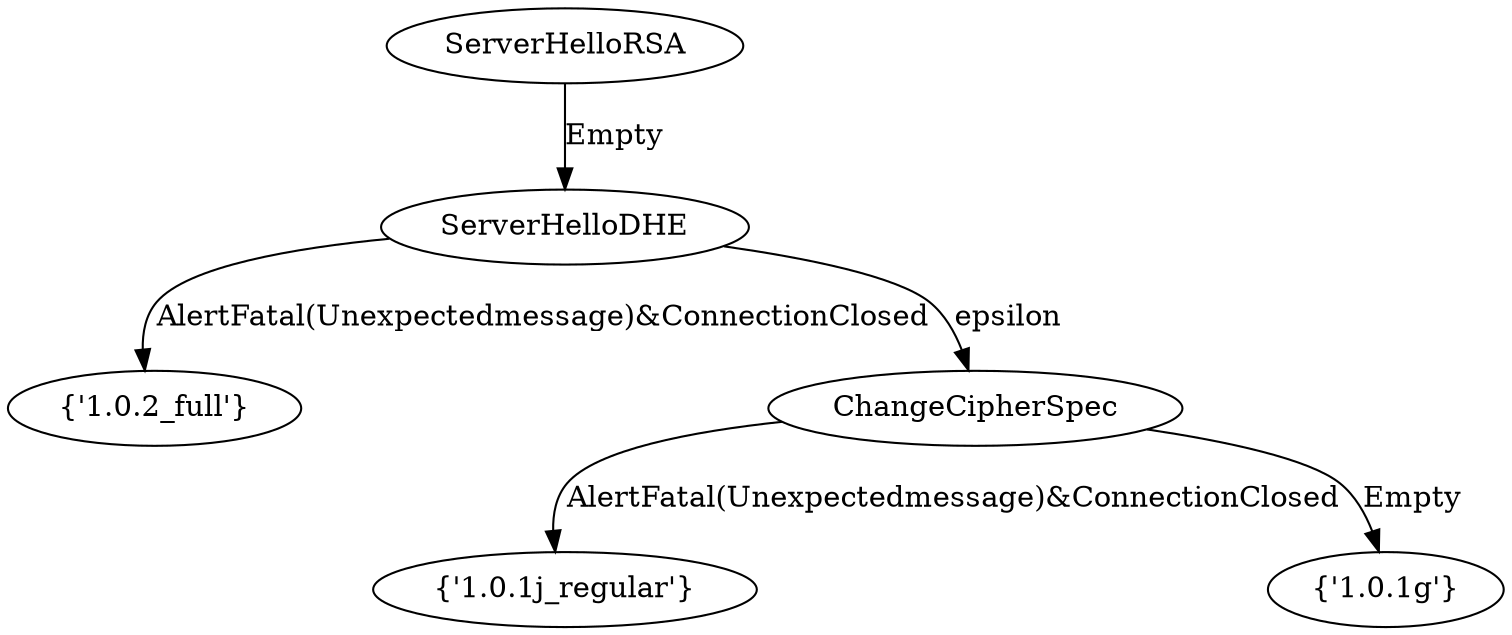 digraph "" {
	node [label="\N"];
	a0	[label=ServerHelloRSA];
	a1	[label=ServerHelloDHE];
	a0 -> a1	[key=0,
		label=Empty];
	a3	[label="{'1.0.2_full'}"];
	a1 -> a3	[key=0,
		label="AlertFatal(Unexpectedmessage)&ConnectionClosed"];
	a4	[label=ChangeCipherSpec];
	a1 -> a4	[key=0,
		label=epsilon];
	a9	[label="{'1.0.1j_regular'}"];
	a4 -> a9	[key=0,
		label="AlertFatal(Unexpectedmessage)&ConnectionClosed"];
	a6	[label="{'1.0.1g'}"];
	a4 -> a6	[key=0,
		label=Empty];
}
